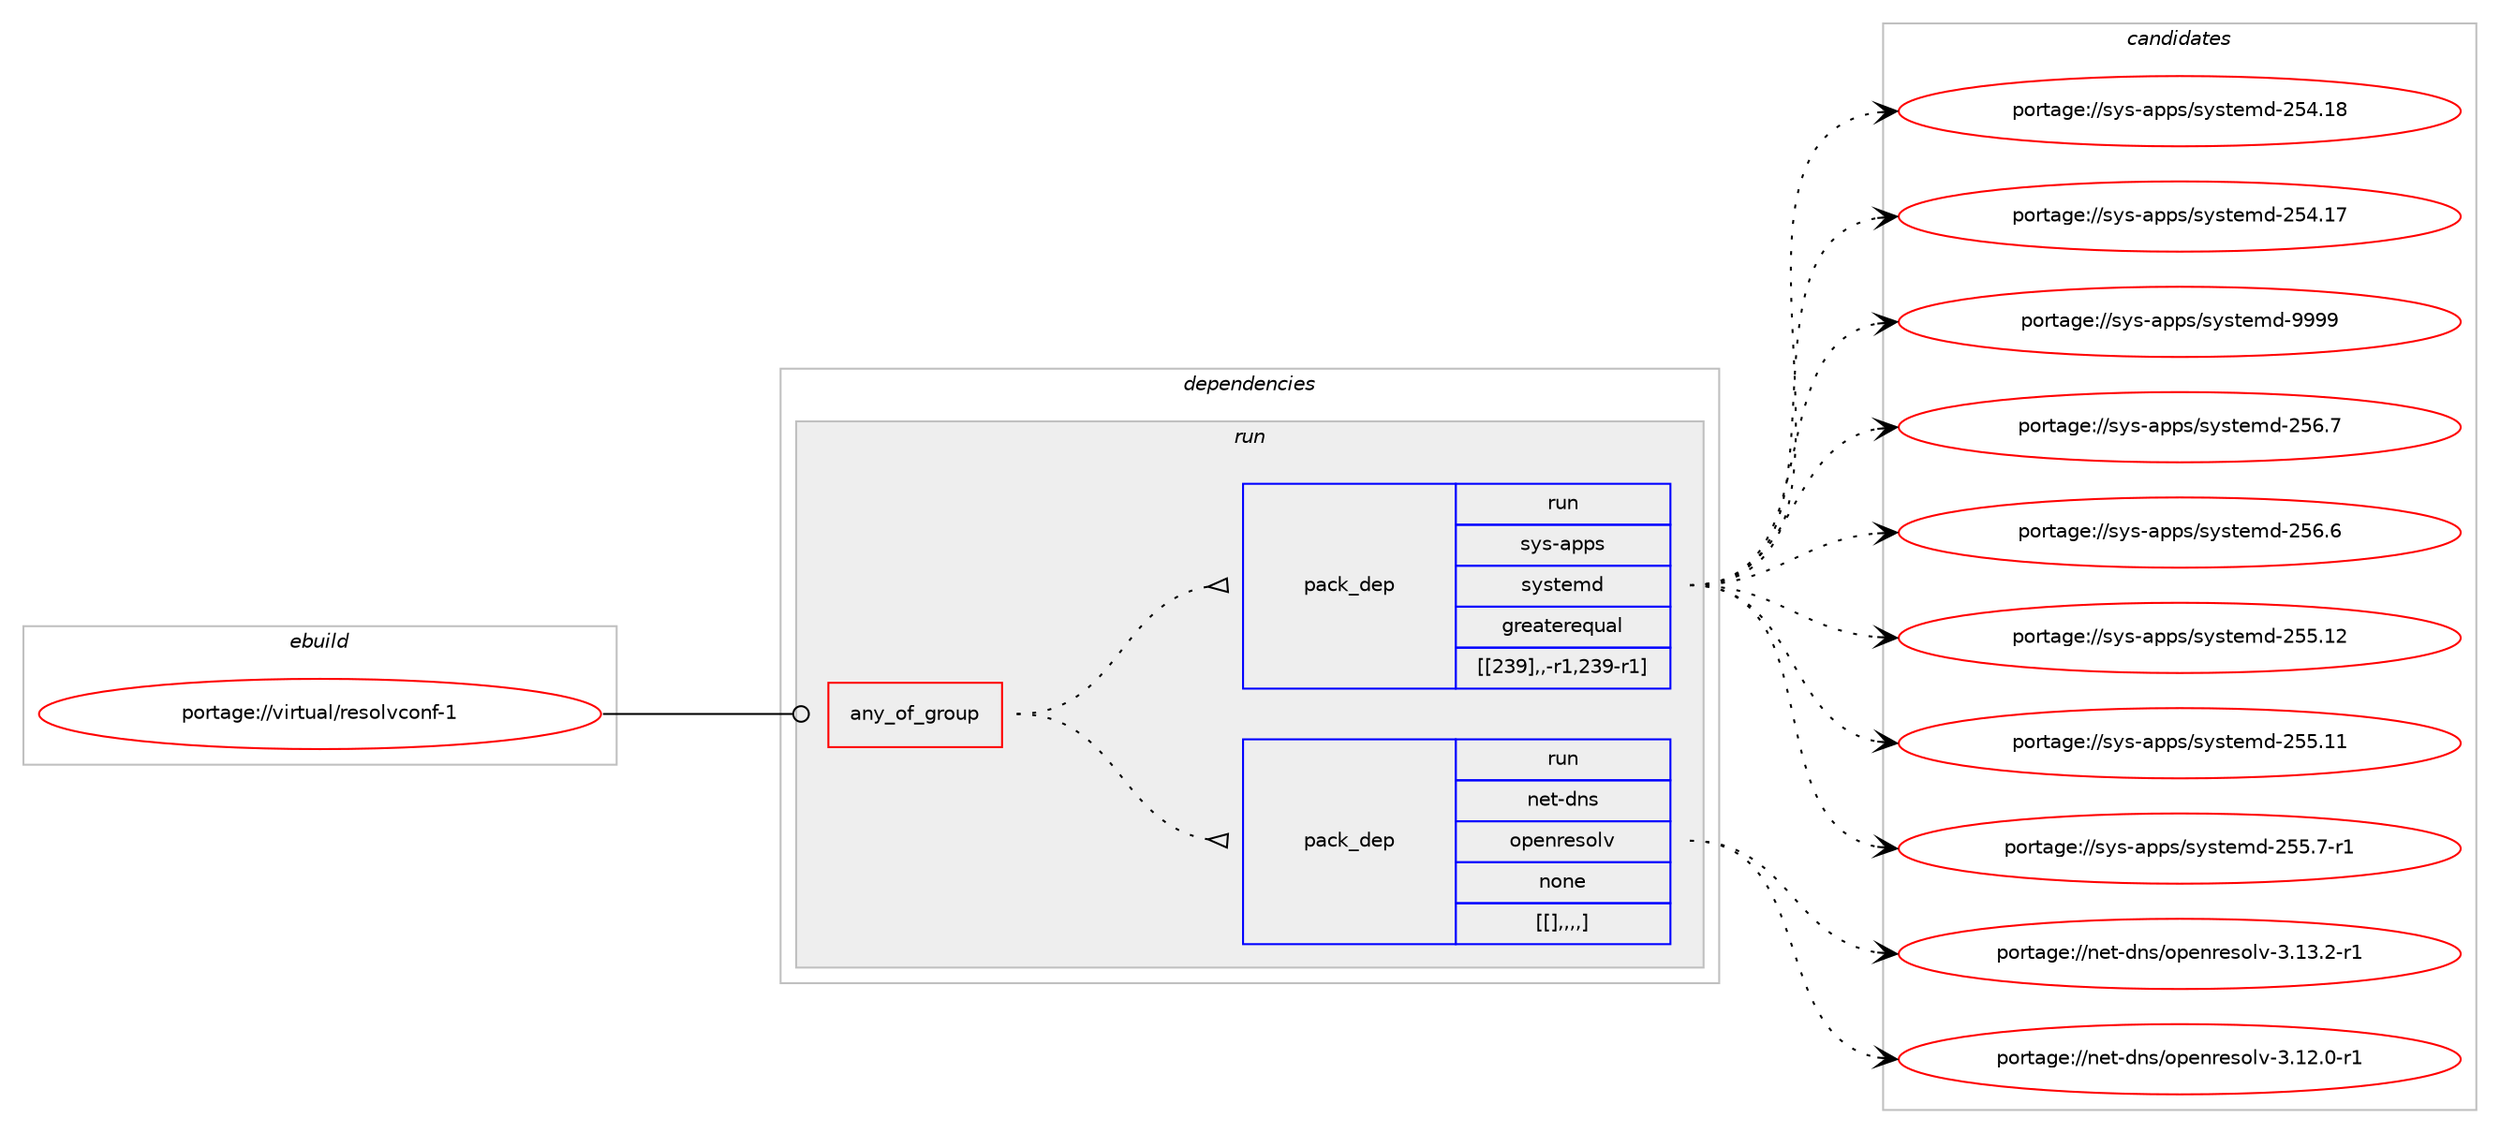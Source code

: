 digraph prolog {

# *************
# Graph options
# *************

newrank=true;
concentrate=true;
compound=true;
graph [rankdir=LR,fontname=Helvetica,fontsize=10,ranksep=1.5];#, ranksep=2.5, nodesep=0.2];
edge  [arrowhead=vee];
node  [fontname=Helvetica,fontsize=10];

# **********
# The ebuild
# **********

subgraph cluster_leftcol {
color=gray;
label=<<i>ebuild</i>>;
id [label="portage://virtual/resolvconf-1", color=red, width=4, href="../virtual/resolvconf-1.svg"];
}

# ****************
# The dependencies
# ****************

subgraph cluster_midcol {
color=gray;
label=<<i>dependencies</i>>;
subgraph cluster_compile {
fillcolor="#eeeeee";
style=filled;
label=<<i>compile</i>>;
}
subgraph cluster_compileandrun {
fillcolor="#eeeeee";
style=filled;
label=<<i>compile and run</i>>;
}
subgraph cluster_run {
fillcolor="#eeeeee";
style=filled;
label=<<i>run</i>>;
subgraph any141 {
dependency2309 [label=<<TABLE BORDER="0" CELLBORDER="1" CELLSPACING="0" CELLPADDING="4"><TR><TD CELLPADDING="10">any_of_group</TD></TR></TABLE>>, shape=none, color=red];subgraph pack1834 {
dependency2310 [label=<<TABLE BORDER="0" CELLBORDER="1" CELLSPACING="0" CELLPADDING="4" WIDTH="220"><TR><TD ROWSPAN="6" CELLPADDING="30">pack_dep</TD></TR><TR><TD WIDTH="110">run</TD></TR><TR><TD>net-dns</TD></TR><TR><TD>openresolv</TD></TR><TR><TD>none</TD></TR><TR><TD>[[],,,,]</TD></TR></TABLE>>, shape=none, color=blue];
}
dependency2309:e -> dependency2310:w [weight=20,style="dotted",arrowhead="oinv"];
subgraph pack1835 {
dependency2311 [label=<<TABLE BORDER="0" CELLBORDER="1" CELLSPACING="0" CELLPADDING="4" WIDTH="220"><TR><TD ROWSPAN="6" CELLPADDING="30">pack_dep</TD></TR><TR><TD WIDTH="110">run</TD></TR><TR><TD>sys-apps</TD></TR><TR><TD>systemd</TD></TR><TR><TD>greaterequal</TD></TR><TR><TD>[[239],,-r1,239-r1]</TD></TR></TABLE>>, shape=none, color=blue];
}
dependency2309:e -> dependency2311:w [weight=20,style="dotted",arrowhead="oinv"];
}
id:e -> dependency2309:w [weight=20,style="solid",arrowhead="odot"];
}
}

# **************
# The candidates
# **************

subgraph cluster_choices {
rank=same;
color=gray;
label=<<i>candidates</i>>;

subgraph choice1832 {
color=black;
nodesep=1;
choice1101011164510011011547111112101110114101115111108118455146495146504511449 [label="portage://net-dns/openresolv-3.13.2-r1", color=red, width=4,href="../net-dns/openresolv-3.13.2-r1.svg"];
choice1101011164510011011547111112101110114101115111108118455146495046484511449 [label="portage://net-dns/openresolv-3.12.0-r1", color=red, width=4,href="../net-dns/openresolv-3.12.0-r1.svg"];
dependency2310:e -> choice1101011164510011011547111112101110114101115111108118455146495146504511449:w [style=dotted,weight="100"];
dependency2310:e -> choice1101011164510011011547111112101110114101115111108118455146495046484511449:w [style=dotted,weight="100"];
}
subgraph choice1833 {
color=black;
nodesep=1;
choice1151211154597112112115471151211151161011091004557575757 [label="portage://sys-apps/systemd-9999", color=red, width=4,href="../sys-apps/systemd-9999.svg"];
choice115121115459711211211547115121115116101109100455053544655 [label="portage://sys-apps/systemd-256.7", color=red, width=4,href="../sys-apps/systemd-256.7.svg"];
choice115121115459711211211547115121115116101109100455053544654 [label="portage://sys-apps/systemd-256.6", color=red, width=4,href="../sys-apps/systemd-256.6.svg"];
choice11512111545971121121154711512111511610110910045505353464950 [label="portage://sys-apps/systemd-255.12", color=red, width=4,href="../sys-apps/systemd-255.12.svg"];
choice11512111545971121121154711512111511610110910045505353464949 [label="portage://sys-apps/systemd-255.11", color=red, width=4,href="../sys-apps/systemd-255.11.svg"];
choice1151211154597112112115471151211151161011091004550535346554511449 [label="portage://sys-apps/systemd-255.7-r1", color=red, width=4,href="../sys-apps/systemd-255.7-r1.svg"];
choice11512111545971121121154711512111511610110910045505352464956 [label="portage://sys-apps/systemd-254.18", color=red, width=4,href="../sys-apps/systemd-254.18.svg"];
choice11512111545971121121154711512111511610110910045505352464955 [label="portage://sys-apps/systemd-254.17", color=red, width=4,href="../sys-apps/systemd-254.17.svg"];
dependency2311:e -> choice1151211154597112112115471151211151161011091004557575757:w [style=dotted,weight="100"];
dependency2311:e -> choice115121115459711211211547115121115116101109100455053544655:w [style=dotted,weight="100"];
dependency2311:e -> choice115121115459711211211547115121115116101109100455053544654:w [style=dotted,weight="100"];
dependency2311:e -> choice11512111545971121121154711512111511610110910045505353464950:w [style=dotted,weight="100"];
dependency2311:e -> choice11512111545971121121154711512111511610110910045505353464949:w [style=dotted,weight="100"];
dependency2311:e -> choice1151211154597112112115471151211151161011091004550535346554511449:w [style=dotted,weight="100"];
dependency2311:e -> choice11512111545971121121154711512111511610110910045505352464956:w [style=dotted,weight="100"];
dependency2311:e -> choice11512111545971121121154711512111511610110910045505352464955:w [style=dotted,weight="100"];
}
}

}
